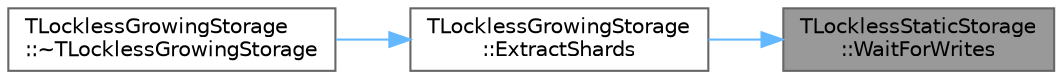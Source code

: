 digraph "TLocklessStaticStorage::WaitForWrites"
{
 // INTERACTIVE_SVG=YES
 // LATEX_PDF_SIZE
  bgcolor="transparent";
  edge [fontname=Helvetica,fontsize=10,labelfontname=Helvetica,labelfontsize=10];
  node [fontname=Helvetica,fontsize=10,shape=box,height=0.2,width=0.4];
  rankdir="RL";
  Node1 [id="Node000001",label="TLocklessStaticStorage\l::WaitForWrites",height=0.2,width=0.4,color="gray40", fillcolor="grey60", style="filled", fontcolor="black",tooltip=" "];
  Node1 -> Node2 [id="edge1_Node000001_Node000002",dir="back",color="steelblue1",style="solid",tooltip=" "];
  Node2 [id="Node000002",label="TLocklessGrowingStorage\l::ExtractShards",height=0.2,width=0.4,color="grey40", fillcolor="white", style="filled",URL="$d6/dc1/classTLocklessGrowingStorage.html#a866e8ca53aaeec020570f83c66a88a46",tooltip=" "];
  Node2 -> Node3 [id="edge2_Node000002_Node000003",dir="back",color="steelblue1",style="solid",tooltip=" "];
  Node3 [id="Node000003",label="TLocklessGrowingStorage\l::~TLocklessGrowingStorage",height=0.2,width=0.4,color="grey40", fillcolor="white", style="filled",URL="$d6/dc1/classTLocklessGrowingStorage.html#a8d7862e9fb102f6982793ff12ddc94fe",tooltip=" "];
}

